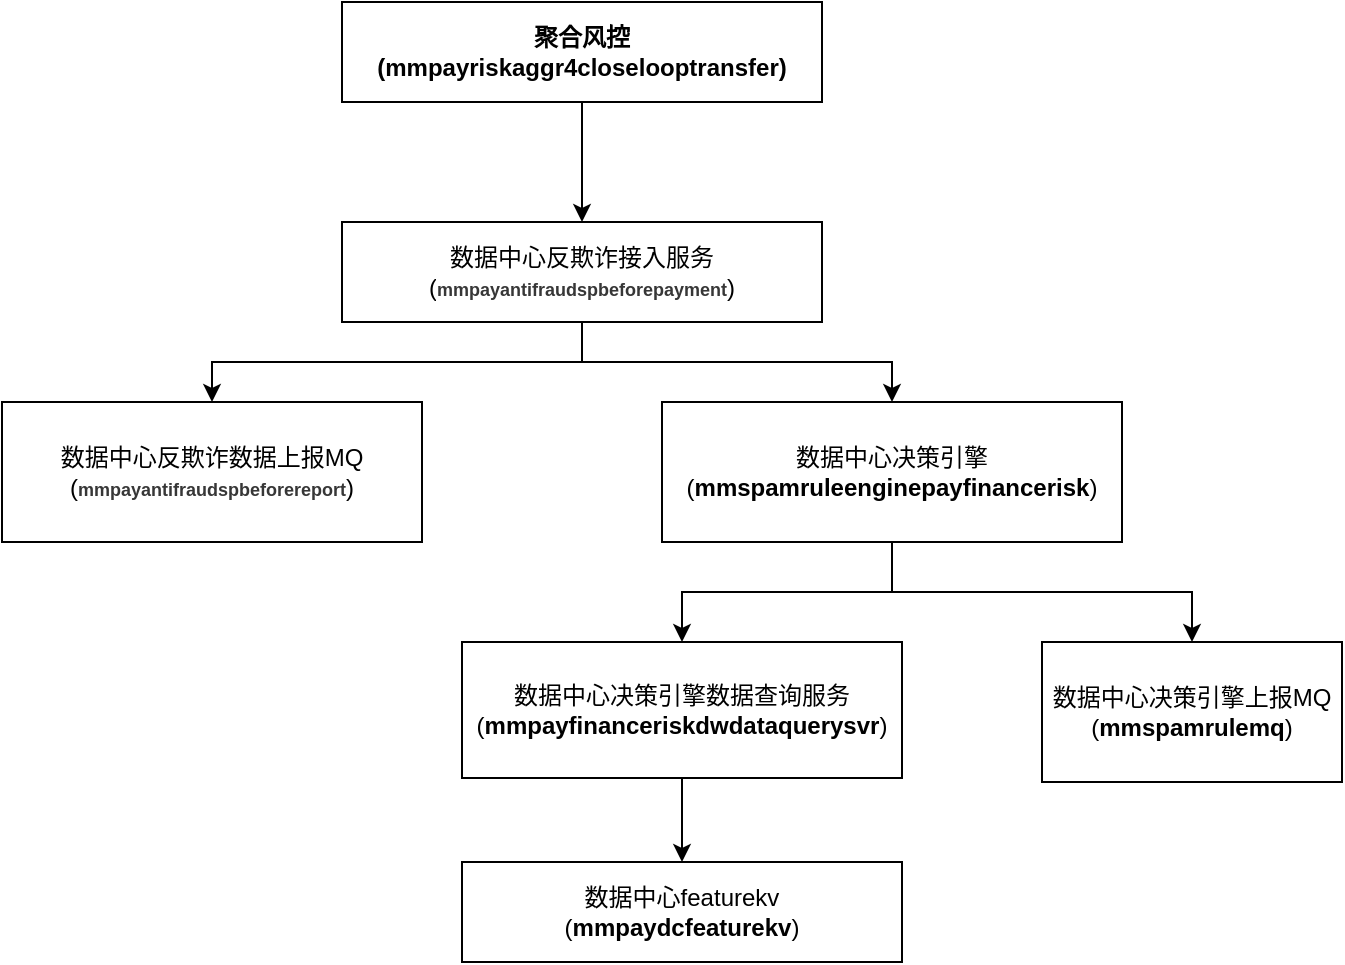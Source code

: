 <mxfile version="13.10.4" type="github">
  <diagram name="Page-1" id="74e2e168-ea6b-b213-b513-2b3c1d86103e">
    <mxGraphModel dx="1186" dy="668" grid="1" gridSize="10" guides="1" tooltips="1" connect="1" arrows="1" fold="1" page="1" pageScale="1" pageWidth="1100" pageHeight="850" background="#ffffff" math="0" shadow="0">
      <root>
        <mxCell id="0" />
        <mxCell id="1" parent="0" />
        <mxCell id="NaYy3AESOwR2lzzwJQWo-8" style="edgeStyle=orthogonalEdgeStyle;rounded=0;orthogonalLoop=1;jettySize=auto;html=1;exitX=0.5;exitY=1;exitDx=0;exitDy=0;entryX=0.5;entryY=0;entryDx=0;entryDy=0;" edge="1" parent="1" source="NaYy3AESOwR2lzzwJQWo-1" target="NaYy3AESOwR2lzzwJQWo-2">
          <mxGeometry relative="1" as="geometry" />
        </mxCell>
        <mxCell id="NaYy3AESOwR2lzzwJQWo-1" value="&lt;b&gt;聚合风控&lt;br&gt;(mmpayriskaggr4closelooptransfer)&lt;/b&gt;" style="rounded=0;whiteSpace=wrap;html=1;" vertex="1" parent="1">
          <mxGeometry x="400" y="40" width="240" height="50" as="geometry" />
        </mxCell>
        <mxCell id="NaYy3AESOwR2lzzwJQWo-9" style="edgeStyle=orthogonalEdgeStyle;rounded=0;orthogonalLoop=1;jettySize=auto;html=1;" edge="1" parent="1" source="NaYy3AESOwR2lzzwJQWo-2" target="NaYy3AESOwR2lzzwJQWo-3">
          <mxGeometry relative="1" as="geometry" />
        </mxCell>
        <mxCell id="NaYy3AESOwR2lzzwJQWo-10" style="edgeStyle=orthogonalEdgeStyle;rounded=0;orthogonalLoop=1;jettySize=auto;html=1;" edge="1" parent="1" source="NaYy3AESOwR2lzzwJQWo-2" target="NaYy3AESOwR2lzzwJQWo-4">
          <mxGeometry relative="1" as="geometry" />
        </mxCell>
        <mxCell id="NaYy3AESOwR2lzzwJQWo-2" value="数据中心反欺诈接入服务&lt;br&gt;(&lt;span style=&quot;color: rgb(55 , 55 , 55) ; font-weight: 700 ; background-color: rgb(255 , 255 , 255)&quot;&gt;&lt;font style=&quot;font-size: 9px&quot;&gt;mmpayantifraudspbeforepayment&lt;/font&gt;&lt;/span&gt;)" style="rounded=0;whiteSpace=wrap;html=1;" vertex="1" parent="1">
          <mxGeometry x="400" y="150" width="240" height="50" as="geometry" />
        </mxCell>
        <mxCell id="NaYy3AESOwR2lzzwJQWo-3" value="数据中心反欺诈数据上报MQ&lt;br&gt;(&lt;span style=&quot;color: rgb(55 , 55 , 55) ; font-weight: 700 ; background-color: rgb(255 , 255 , 255)&quot;&gt;&lt;font style=&quot;font-size: 9px&quot;&gt;mmpayantifraudspbeforereport&lt;/font&gt;&lt;/span&gt;)" style="rounded=0;whiteSpace=wrap;html=1;" vertex="1" parent="1">
          <mxGeometry x="230" y="240" width="210" height="70" as="geometry" />
        </mxCell>
        <mxCell id="NaYy3AESOwR2lzzwJQWo-11" style="edgeStyle=orthogonalEdgeStyle;rounded=0;orthogonalLoop=1;jettySize=auto;html=1;" edge="1" parent="1" source="NaYy3AESOwR2lzzwJQWo-4" target="NaYy3AESOwR2lzzwJQWo-6">
          <mxGeometry relative="1" as="geometry" />
        </mxCell>
        <mxCell id="NaYy3AESOwR2lzzwJQWo-12" style="edgeStyle=orthogonalEdgeStyle;rounded=0;orthogonalLoop=1;jettySize=auto;html=1;" edge="1" parent="1" source="NaYy3AESOwR2lzzwJQWo-4" target="NaYy3AESOwR2lzzwJQWo-5">
          <mxGeometry relative="1" as="geometry" />
        </mxCell>
        <mxCell id="NaYy3AESOwR2lzzwJQWo-4" value="&lt;font style=&quot;font-size: 12px&quot;&gt;数据中心决策引擎&lt;br&gt;(&lt;b&gt;mmspamruleenginepayfinancerisk&lt;/b&gt;)&lt;/font&gt;" style="rounded=0;whiteSpace=wrap;html=1;" vertex="1" parent="1">
          <mxGeometry x="560" y="240" width="230" height="70" as="geometry" />
        </mxCell>
        <mxCell id="NaYy3AESOwR2lzzwJQWo-5" value="&lt;font style=&quot;font-size: 12px&quot;&gt;数据中心决策引擎上报MQ&lt;br&gt;(&lt;b&gt;mmspamrulemq&lt;/b&gt;)&lt;/font&gt;" style="rounded=0;whiteSpace=wrap;html=1;" vertex="1" parent="1">
          <mxGeometry x="750" y="360" width="150" height="70" as="geometry" />
        </mxCell>
        <mxCell id="NaYy3AESOwR2lzzwJQWo-13" style="edgeStyle=orthogonalEdgeStyle;rounded=0;orthogonalLoop=1;jettySize=auto;html=1;" edge="1" parent="1" source="NaYy3AESOwR2lzzwJQWo-6" target="NaYy3AESOwR2lzzwJQWo-7">
          <mxGeometry relative="1" as="geometry" />
        </mxCell>
        <mxCell id="NaYy3AESOwR2lzzwJQWo-6" value="&lt;font style=&quot;font-size: 12px&quot;&gt;数据中心决策引擎数据查询服务&lt;br&gt;(&lt;b&gt;mmpayfinanceriskdwdataquerysvr&lt;/b&gt;)&lt;/font&gt;" style="rounded=0;whiteSpace=wrap;html=1;" vertex="1" parent="1">
          <mxGeometry x="460" y="360" width="220" height="68" as="geometry" />
        </mxCell>
        <mxCell id="NaYy3AESOwR2lzzwJQWo-7" value="&lt;font style=&quot;font-size: 12px&quot;&gt;数据中心featurekv&lt;br&gt;(&lt;b&gt;mmpaydcfeaturekv&lt;/b&gt;)&lt;/font&gt;" style="rounded=0;whiteSpace=wrap;html=1;" vertex="1" parent="1">
          <mxGeometry x="460" y="470" width="220" height="50" as="geometry" />
        </mxCell>
      </root>
    </mxGraphModel>
  </diagram>
</mxfile>
